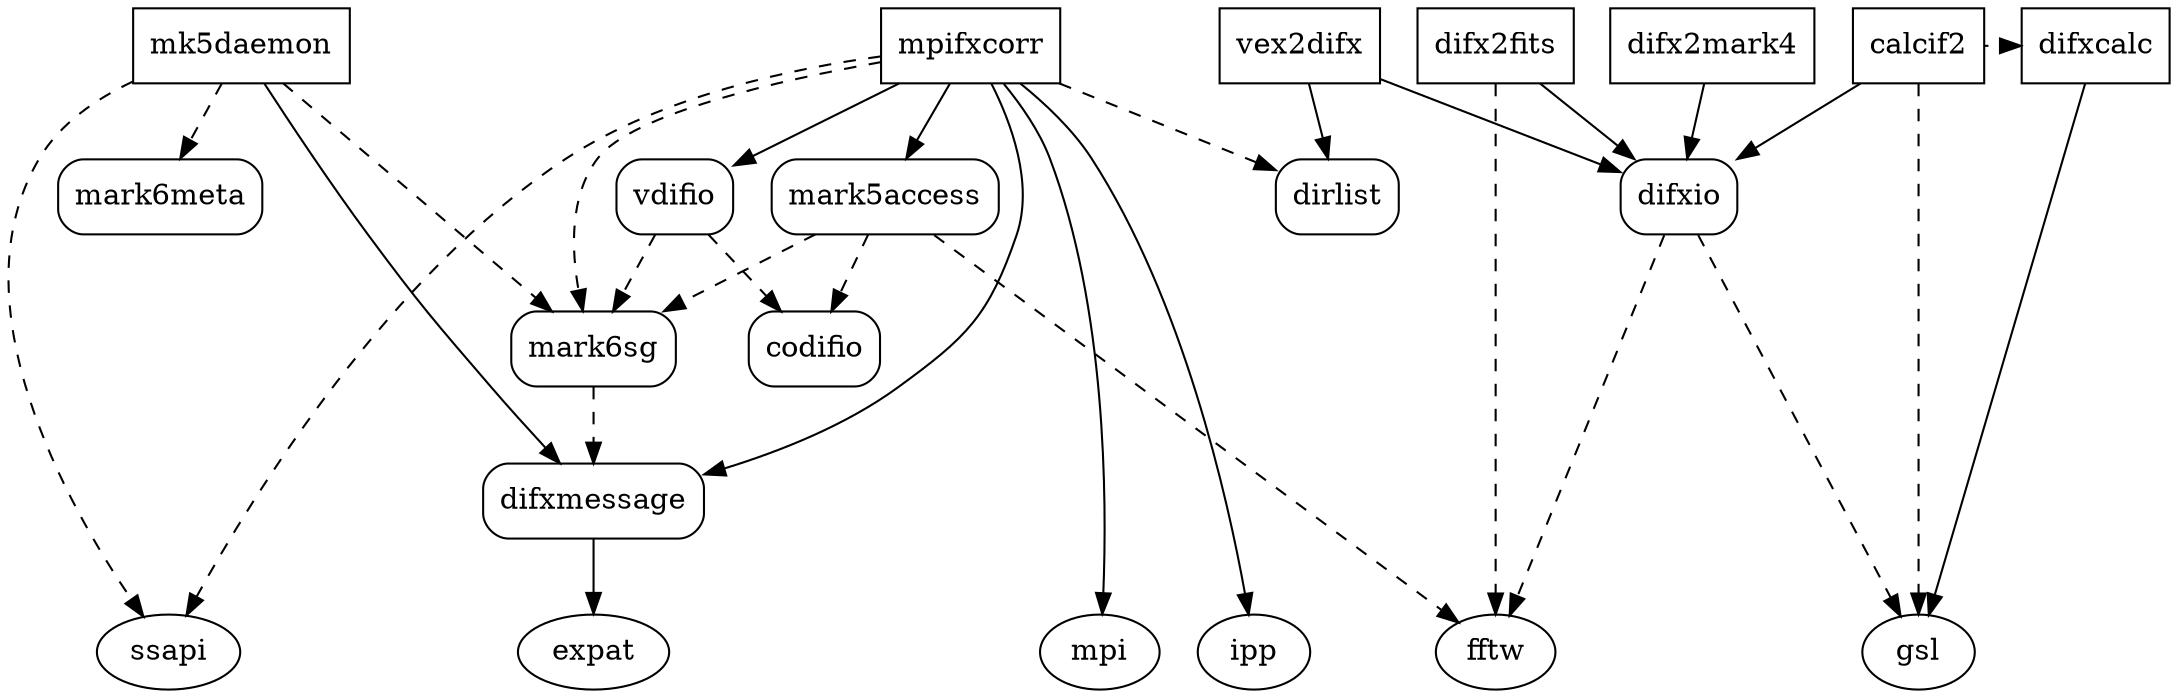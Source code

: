 digraph dependencies
{
	{ rank = same
	mpifxcorr [shape=box]
	difx2fits [shape=box]
	difx2mark4 [shape=box]
	vex2difx [shape=box]
	mk5daemon [shape=box]
	calcif2 [shape=box]
	difxcalc [shape=box]
	}
	vdifio [shape=Mrecord]
	mark5access [shape=Mrecord]
	mark6sg [shape=Mrecord]
	mark6meta [shape=Mrecord]
	difxmessage [shape=Mrecord]
	codifio [shape=Mrecord]
	dirlist [shape=Mrecord]
	difxio [shape=Mrecord]
	{ rank = same
	ssapi [shape=oval]
	expat [shape=oval]
	mpi [shape=oval]
	ipp [shape=oval]
	fftw [shape=oval]
	gsl [shape=oval]
	}
	mpifxcorr -> vdifio
	mpifxcorr -> mark5access
	mpifxcorr -> difxmessage
	mpifxcorr -> ssapi [style=dashed]
	mpifxcorr -> dirlist [style=dashed]
	mpifxcorr -> mark6sg [style=dashed]
	vdifio -> mark6sg [style=dashed]
	vdifio -> codifio [style=dashed]
	mark5access -> mark6sg [style=dashed]
	mark5access -> codifio [style=dashed]
	mark6sg -> difxmessage [style=dashed]
	difx2fits -> difxio
	difx2mark4 -> difxio
	vex2difx -> difxio
	vex2difx -> dirlist
	mk5daemon -> ssapi [style=dashed]
	mk5daemon -> difxmessage
	mk5daemon -> mark6meta [style=dashed]
	mk5daemon -> mark6sg [style=dashed]
	calcif2 -> difxio
	calcif2 -> difxcalc [style=dotted]
	difxmessage -> expat
	mpifxcorr -> mpi
	mpifxcorr -> ipp
	mark5access -> fftw [style=dashed]
	difx2fits -> fftw [style=dashed]
	difxio -> fftw [style=dashed]
	difxio -> gsl [style=dashed]
	calcif2 -> gsl [style=dashed]
	difxcalc -> gsl
}
